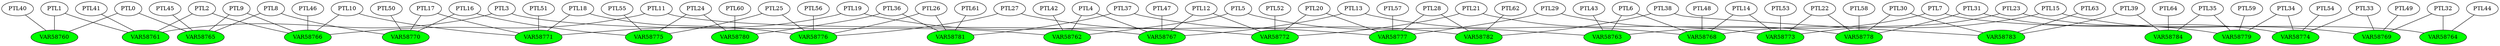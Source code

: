 graph model {
PTL0 -- VAR58760;

PTL0 -- VAR58765;

PTL1 -- VAR58760;

PTL1 -- VAR58761;

PTL2 -- VAR58761;

PTL2 -- VAR58766;

PTL3 -- VAR58761;

PTL3 -- VAR58762;

PTL4 -- VAR58762;

PTL4 -- VAR58767;

PTL5 -- VAR58762;

PTL5 -- VAR58763;

PTL6 -- VAR58763;

PTL6 -- VAR58768;

PTL7 -- VAR58763;

PTL7 -- VAR58764;

PTL8 -- VAR58765;

PTL8 -- VAR58770;

PTL9 -- VAR58765;

PTL9 -- VAR58766;

PTL10 -- VAR58766;

PTL10 -- VAR58771;

PTL11 -- VAR58766;

PTL11 -- VAR58767;

PTL12 -- VAR58767;

PTL12 -- VAR58772;

PTL13 -- VAR58767;

PTL13 -- VAR58768;

PTL14 -- VAR58768;

PTL14 -- VAR58773;

PTL15 -- VAR58768;

PTL15 -- VAR58769;

PTL16 -- VAR58770;

PTL16 -- VAR58775;

PTL17 -- VAR58770;

PTL17 -- VAR58771;

PTL18 -- VAR58771;

PTL18 -- VAR58776;

PTL19 -- VAR58771;

PTL19 -- VAR58772;

PTL20 -- VAR58772;

PTL20 -- VAR58777;

PTL21 -- VAR58772;

PTL21 -- VAR58773;

PTL22 -- VAR58773;

PTL22 -- VAR58778;

PTL23 -- VAR58773;

PTL23 -- VAR58774;

PTL24 -- VAR58775;

PTL24 -- VAR58780;

PTL25 -- VAR58775;

PTL25 -- VAR58776;

PTL26 -- VAR58776;

PTL26 -- VAR58781;

PTL27 -- VAR58776;

PTL27 -- VAR58777;

PTL28 -- VAR58777;

PTL28 -- VAR58782;

PTL29 -- VAR58777;

PTL29 -- VAR58778;

PTL30 -- VAR58778;

PTL30 -- VAR58783;

PTL31 -- VAR58778;

PTL31 -- VAR58779;

PTL32 -- VAR58764;

PTL32 -- VAR58769;

PTL33 -- VAR58769;

PTL33 -- VAR58774;

PTL34 -- VAR58774;

PTL34 -- VAR58779;

PTL35 -- VAR58779;

PTL35 -- VAR58784;

PTL36 -- VAR58780;

PTL36 -- VAR58781;

PTL37 -- VAR58781;

PTL37 -- VAR58782;

PTL38 -- VAR58782;

PTL38 -- VAR58783;

PTL39 -- VAR58783;

PTL39 -- VAR58784;

PTL40 -- VAR58760;

PTL41 -- VAR58761;

PTL42 -- VAR58762;

PTL43 -- VAR58763;

PTL44 -- VAR58764;

PTL45 -- VAR58765;

PTL46 -- VAR58766;

PTL47 -- VAR58767;

PTL48 -- VAR58768;

PTL49 -- VAR58769;

PTL50 -- VAR58770;

PTL51 -- VAR58771;

PTL52 -- VAR58772;

PTL53 -- VAR58773;

PTL54 -- VAR58774;

PTL55 -- VAR58775;

PTL56 -- VAR58776;

PTL57 -- VAR58777;

PTL58 -- VAR58778;

PTL59 -- VAR58779;

PTL60 -- VAR58780;

PTL61 -- VAR58781;

PTL62 -- VAR58782;

PTL63 -- VAR58783;

PTL64 -- VAR58784;

VAR58760 [style=filled fillcolor=green];
VAR58765 [style=filled fillcolor=green];
VAR58761 [style=filled fillcolor=green];
VAR58766 [style=filled fillcolor=green];
VAR58762 [style=filled fillcolor=green];
VAR58767 [style=filled fillcolor=green];
VAR58763 [style=filled fillcolor=green];
VAR58768 [style=filled fillcolor=green];
VAR58764 [style=filled fillcolor=green];
VAR58770 [style=filled fillcolor=green];
VAR58771 [style=filled fillcolor=green];
VAR58772 [style=filled fillcolor=green];
VAR58773 [style=filled fillcolor=green];
VAR58769 [style=filled fillcolor=green];
VAR58775 [style=filled fillcolor=green];
VAR58776 [style=filled fillcolor=green];
VAR58777 [style=filled fillcolor=green];
VAR58778 [style=filled fillcolor=green];
VAR58774 [style=filled fillcolor=green];
VAR58780 [style=filled fillcolor=green];
VAR58781 [style=filled fillcolor=green];
VAR58782 [style=filled fillcolor=green];
VAR58783 [style=filled fillcolor=green];
VAR58779 [style=filled fillcolor=green];
VAR58784 [style=filled fillcolor=green];
}
